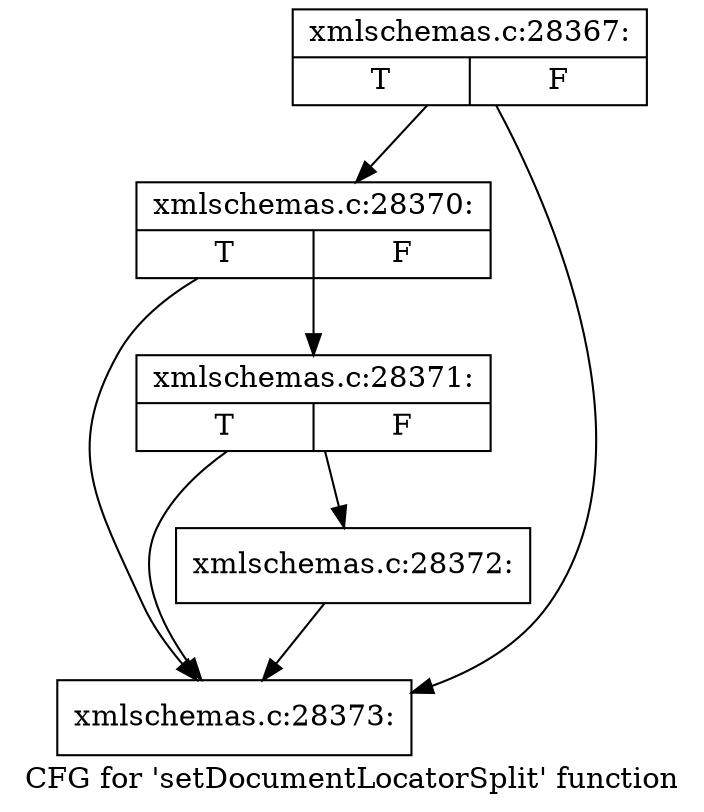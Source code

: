 digraph "CFG for 'setDocumentLocatorSplit' function" {
	label="CFG for 'setDocumentLocatorSplit' function";

	Node0x5a8c9f0 [shape=record,label="{xmlschemas.c:28367:|{<s0>T|<s1>F}}"];
	Node0x5a8c9f0 -> Node0x5a8fe90;
	Node0x5a8c9f0 -> Node0x5a8fdc0;
	Node0x5a8fe90 [shape=record,label="{xmlschemas.c:28370:|{<s0>T|<s1>F}}"];
	Node0x5a8fe90 -> Node0x5a8fe10;
	Node0x5a8fe90 -> Node0x5a8fdc0;
	Node0x5a8fe10 [shape=record,label="{xmlschemas.c:28371:|{<s0>T|<s1>F}}"];
	Node0x5a8fe10 -> Node0x5a8fd70;
	Node0x5a8fe10 -> Node0x5a8fdc0;
	Node0x5a8fd70 [shape=record,label="{xmlschemas.c:28372:}"];
	Node0x5a8fd70 -> Node0x5a8fdc0;
	Node0x5a8fdc0 [shape=record,label="{xmlschemas.c:28373:}"];
}
